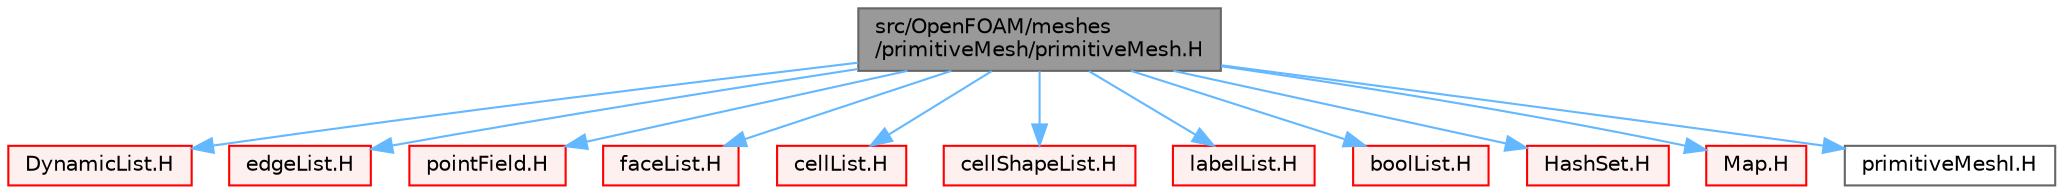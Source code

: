 digraph "src/OpenFOAM/meshes/primitiveMesh/primitiveMesh.H"
{
 // LATEX_PDF_SIZE
  bgcolor="transparent";
  edge [fontname=Helvetica,fontsize=10,labelfontname=Helvetica,labelfontsize=10];
  node [fontname=Helvetica,fontsize=10,shape=box,height=0.2,width=0.4];
  Node1 [id="Node000001",label="src/OpenFOAM/meshes\l/primitiveMesh/primitiveMesh.H",height=0.2,width=0.4,color="gray40", fillcolor="grey60", style="filled", fontcolor="black",tooltip=" "];
  Node1 -> Node2 [id="edge1_Node000001_Node000002",color="steelblue1",style="solid",tooltip=" "];
  Node2 [id="Node000002",label="DynamicList.H",height=0.2,width=0.4,color="red", fillcolor="#FFF0F0", style="filled",URL="$DynamicList_8H.html",tooltip=" "];
  Node1 -> Node96 [id="edge2_Node000001_Node000096",color="steelblue1",style="solid",tooltip=" "];
  Node96 [id="Node000096",label="edgeList.H",height=0.2,width=0.4,color="red", fillcolor="#FFF0F0", style="filled",URL="$edgeList_8H.html",tooltip=" "];
  Node1 -> Node143 [id="edge3_Node000001_Node000143",color="steelblue1",style="solid",tooltip=" "];
  Node143 [id="Node000143",label="pointField.H",height=0.2,width=0.4,color="red", fillcolor="#FFF0F0", style="filled",URL="$pointField_8H.html",tooltip=" "];
  Node1 -> Node207 [id="edge4_Node000001_Node000207",color="steelblue1",style="solid",tooltip=" "];
  Node207 [id="Node000207",label="faceList.H",height=0.2,width=0.4,color="red", fillcolor="#FFF0F0", style="filled",URL="$faceList_8H.html",tooltip=" "];
  Node1 -> Node213 [id="edge5_Node000001_Node000213",color="steelblue1",style="solid",tooltip=" "];
  Node213 [id="Node000213",label="cellList.H",height=0.2,width=0.4,color="red", fillcolor="#FFF0F0", style="filled",URL="$cellList_8H.html",tooltip=" "];
  Node1 -> Node218 [id="edge6_Node000001_Node000218",color="steelblue1",style="solid",tooltip=" "];
  Node218 [id="Node000218",label="cellShapeList.H",height=0.2,width=0.4,color="red", fillcolor="#FFF0F0", style="filled",URL="$cellShapeList_8H.html",tooltip=" "];
  Node1 -> Node149 [id="edge7_Node000001_Node000149",color="steelblue1",style="solid",tooltip=" "];
  Node149 [id="Node000149",label="labelList.H",height=0.2,width=0.4,color="red", fillcolor="#FFF0F0", style="filled",URL="$labelList_8H.html",tooltip=" "];
  Node1 -> Node232 [id="edge8_Node000001_Node000232",color="steelblue1",style="solid",tooltip=" "];
  Node232 [id="Node000232",label="boolList.H",height=0.2,width=0.4,color="red", fillcolor="#FFF0F0", style="filled",URL="$boolList_8H.html",tooltip=" "];
  Node1 -> Node167 [id="edge9_Node000001_Node000167",color="steelblue1",style="solid",tooltip=" "];
  Node167 [id="Node000167",label="HashSet.H",height=0.2,width=0.4,color="red", fillcolor="#FFF0F0", style="filled",URL="$HashSet_8H.html",tooltip=" "];
  Node1 -> Node168 [id="edge10_Node000001_Node000168",color="steelblue1",style="solid",tooltip=" "];
  Node168 [id="Node000168",label="Map.H",height=0.2,width=0.4,color="red", fillcolor="#FFF0F0", style="filled",URL="$Map_8H.html",tooltip=" "];
  Node1 -> Node233 [id="edge11_Node000001_Node000233",color="steelblue1",style="solid",tooltip=" "];
  Node233 [id="Node000233",label="primitiveMeshI.H",height=0.2,width=0.4,color="grey40", fillcolor="white", style="filled",URL="$primitiveMeshI_8H.html",tooltip=" "];
}
